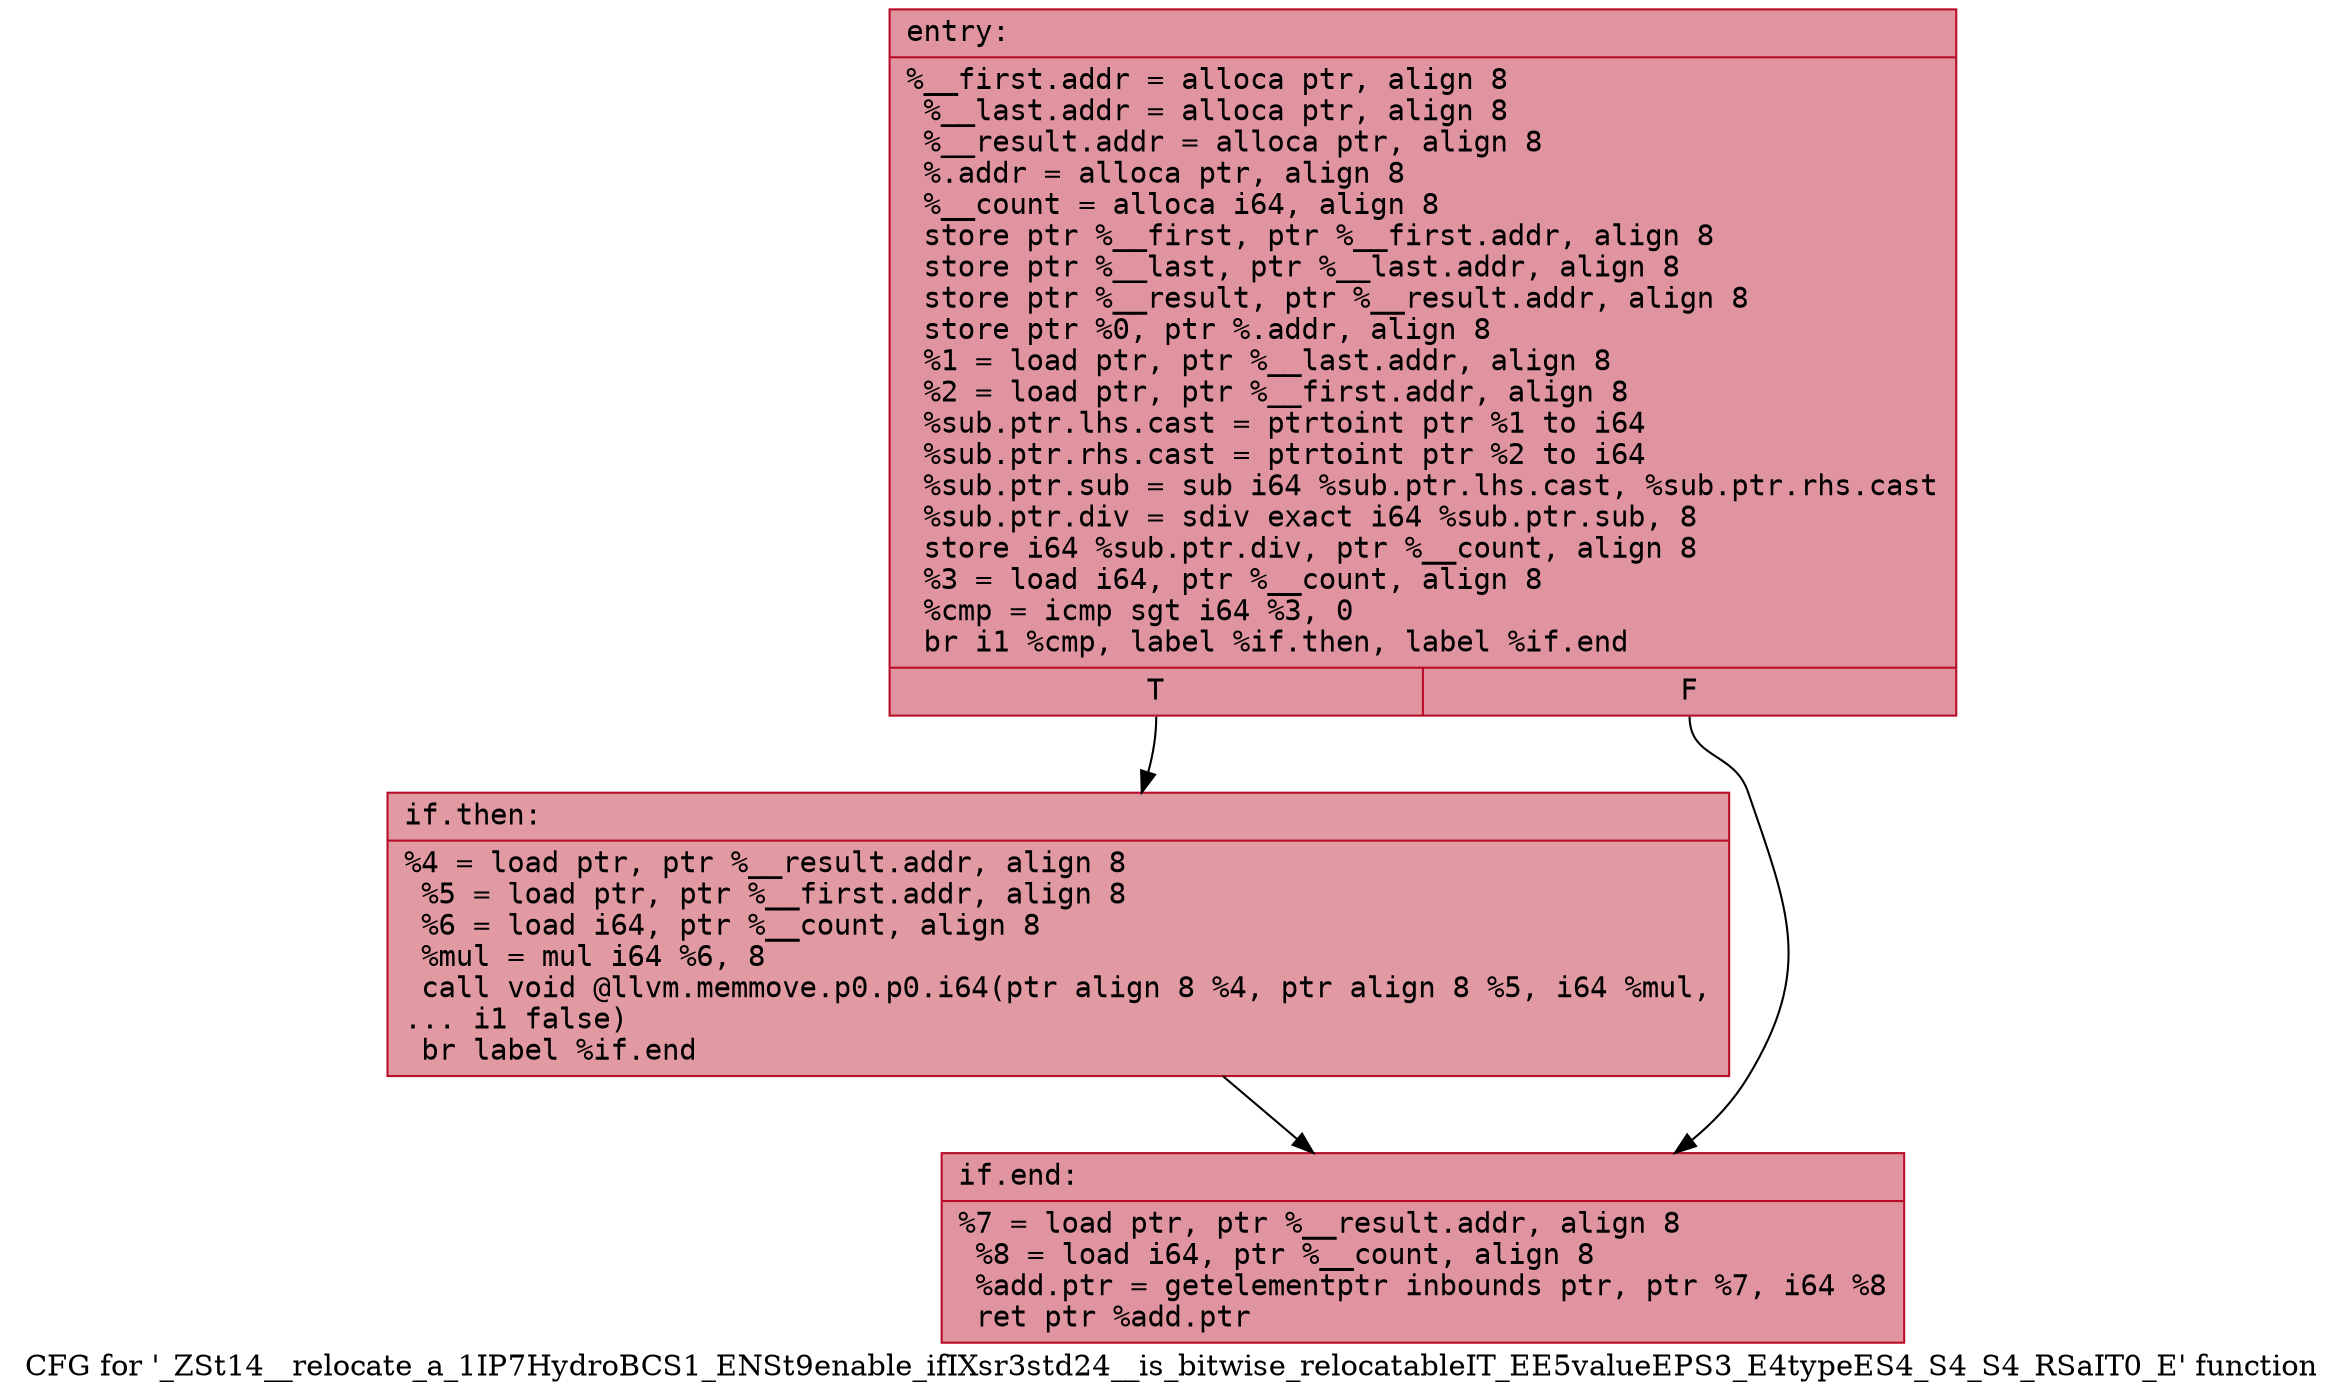 digraph "CFG for '_ZSt14__relocate_a_1IP7HydroBCS1_ENSt9enable_ifIXsr3std24__is_bitwise_relocatableIT_EE5valueEPS3_E4typeES4_S4_S4_RSaIT0_E' function" {
	label="CFG for '_ZSt14__relocate_a_1IP7HydroBCS1_ENSt9enable_ifIXsr3std24__is_bitwise_relocatableIT_EE5valueEPS3_E4typeES4_S4_S4_RSaIT0_E' function";

	Node0x56186995c910 [shape=record,color="#b70d28ff", style=filled, fillcolor="#b70d2870" fontname="Courier",label="{entry:\l|  %__first.addr = alloca ptr, align 8\l  %__last.addr = alloca ptr, align 8\l  %__result.addr = alloca ptr, align 8\l  %.addr = alloca ptr, align 8\l  %__count = alloca i64, align 8\l  store ptr %__first, ptr %__first.addr, align 8\l  store ptr %__last, ptr %__last.addr, align 8\l  store ptr %__result, ptr %__result.addr, align 8\l  store ptr %0, ptr %.addr, align 8\l  %1 = load ptr, ptr %__last.addr, align 8\l  %2 = load ptr, ptr %__first.addr, align 8\l  %sub.ptr.lhs.cast = ptrtoint ptr %1 to i64\l  %sub.ptr.rhs.cast = ptrtoint ptr %2 to i64\l  %sub.ptr.sub = sub i64 %sub.ptr.lhs.cast, %sub.ptr.rhs.cast\l  %sub.ptr.div = sdiv exact i64 %sub.ptr.sub, 8\l  store i64 %sub.ptr.div, ptr %__count, align 8\l  %3 = load i64, ptr %__count, align 8\l  %cmp = icmp sgt i64 %3, 0\l  br i1 %cmp, label %if.then, label %if.end\l|{<s0>T|<s1>F}}"];
	Node0x56186995c910:s0 -> Node0x5618698d4930[tooltip="entry -> if.then\nProbability 62.50%" ];
	Node0x56186995c910:s1 -> Node0x5618698d49a0[tooltip="entry -> if.end\nProbability 37.50%" ];
	Node0x5618698d4930 [shape=record,color="#b70d28ff", style=filled, fillcolor="#bb1b2c70" fontname="Courier",label="{if.then:\l|  %4 = load ptr, ptr %__result.addr, align 8\l  %5 = load ptr, ptr %__first.addr, align 8\l  %6 = load i64, ptr %__count, align 8\l  %mul = mul i64 %6, 8\l  call void @llvm.memmove.p0.p0.i64(ptr align 8 %4, ptr align 8 %5, i64 %mul,\l... i1 false)\l  br label %if.end\l}"];
	Node0x5618698d4930 -> Node0x5618698d49a0[tooltip="if.then -> if.end\nProbability 100.00%" ];
	Node0x5618698d49a0 [shape=record,color="#b70d28ff", style=filled, fillcolor="#b70d2870" fontname="Courier",label="{if.end:\l|  %7 = load ptr, ptr %__result.addr, align 8\l  %8 = load i64, ptr %__count, align 8\l  %add.ptr = getelementptr inbounds ptr, ptr %7, i64 %8\l  ret ptr %add.ptr\l}"];
}
